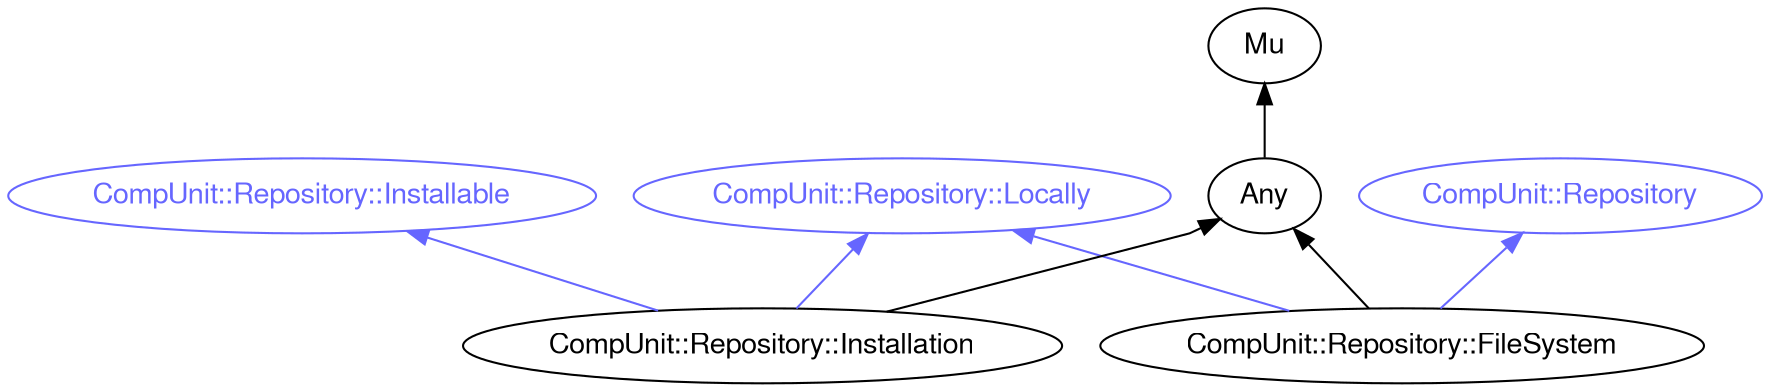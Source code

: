 digraph "perl6-type-graph" {
    rankdir=BT;
    splines=polyline;
    overlap=false; 
    // Types
    "CompUnit::Repository::Locally" [color="#6666FF", fontcolor="#6666FF", href="/type/CompUnit::Repository::Locally", fontname="FreeSans"];
    "Mu" [color="#000000", fontcolor="#000000", href="/type/Mu", fontname="FreeSans"];
    "Any" [color="#000000", fontcolor="#000000", href="/type/Any", fontname="FreeSans"];
    "CompUnit::Repository" [color="#6666FF", fontcolor="#6666FF", href="/type/CompUnit::Repository", fontname="FreeSans"];
    "CompUnit::Repository::FileSystem" [color="#000000", fontcolor="#000000", href="/type/CompUnit::Repository::FileSystem", fontname="FreeSans"];
    "CompUnit::Repository::Installable" [color="#6666FF", fontcolor="#6666FF", href="/type/CompUnit::Repository::Installable", fontname="FreeSans"];
    "CompUnit::Repository::Installation" [color="#000000", fontcolor="#000000", href="/type/CompUnit::Repository::Installation", fontname="FreeSans"];

    // Superclasses
    "Any" -> "Mu" [color="#000000"];
    "CompUnit::Repository::FileSystem" -> "Any" [color="#000000"];
    "CompUnit::Repository::Installation" -> "Any" [color="#000000"];

    // Roles
    "CompUnit::Repository::FileSystem" -> "CompUnit::Repository::Locally" [color="#6666FF"];
    "CompUnit::Repository::FileSystem" -> "CompUnit::Repository" [color="#6666FF"];
    "CompUnit::Repository::Installation" -> "CompUnit::Repository::Locally" [color="#6666FF"];
    "CompUnit::Repository::Installation" -> "CompUnit::Repository::Installable" [color="#6666FF"];
}
